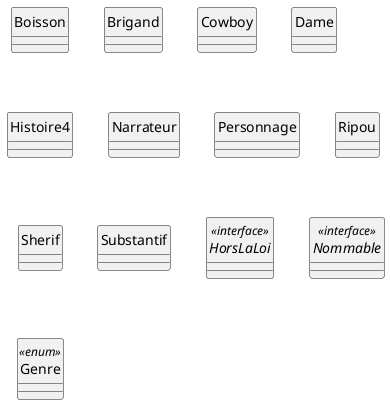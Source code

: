@startuml
skinparam style strictuml
class Boisson
class Brigand
class Cowboy
class Dame
class Histoire4
class Narrateur
class Personnage
class Ripou
class Sherif
class Substantif
interface HorsLaLoi <<interface>>
interface Nommable <<interface>>
enum Genre <<enum>>
@enduml
